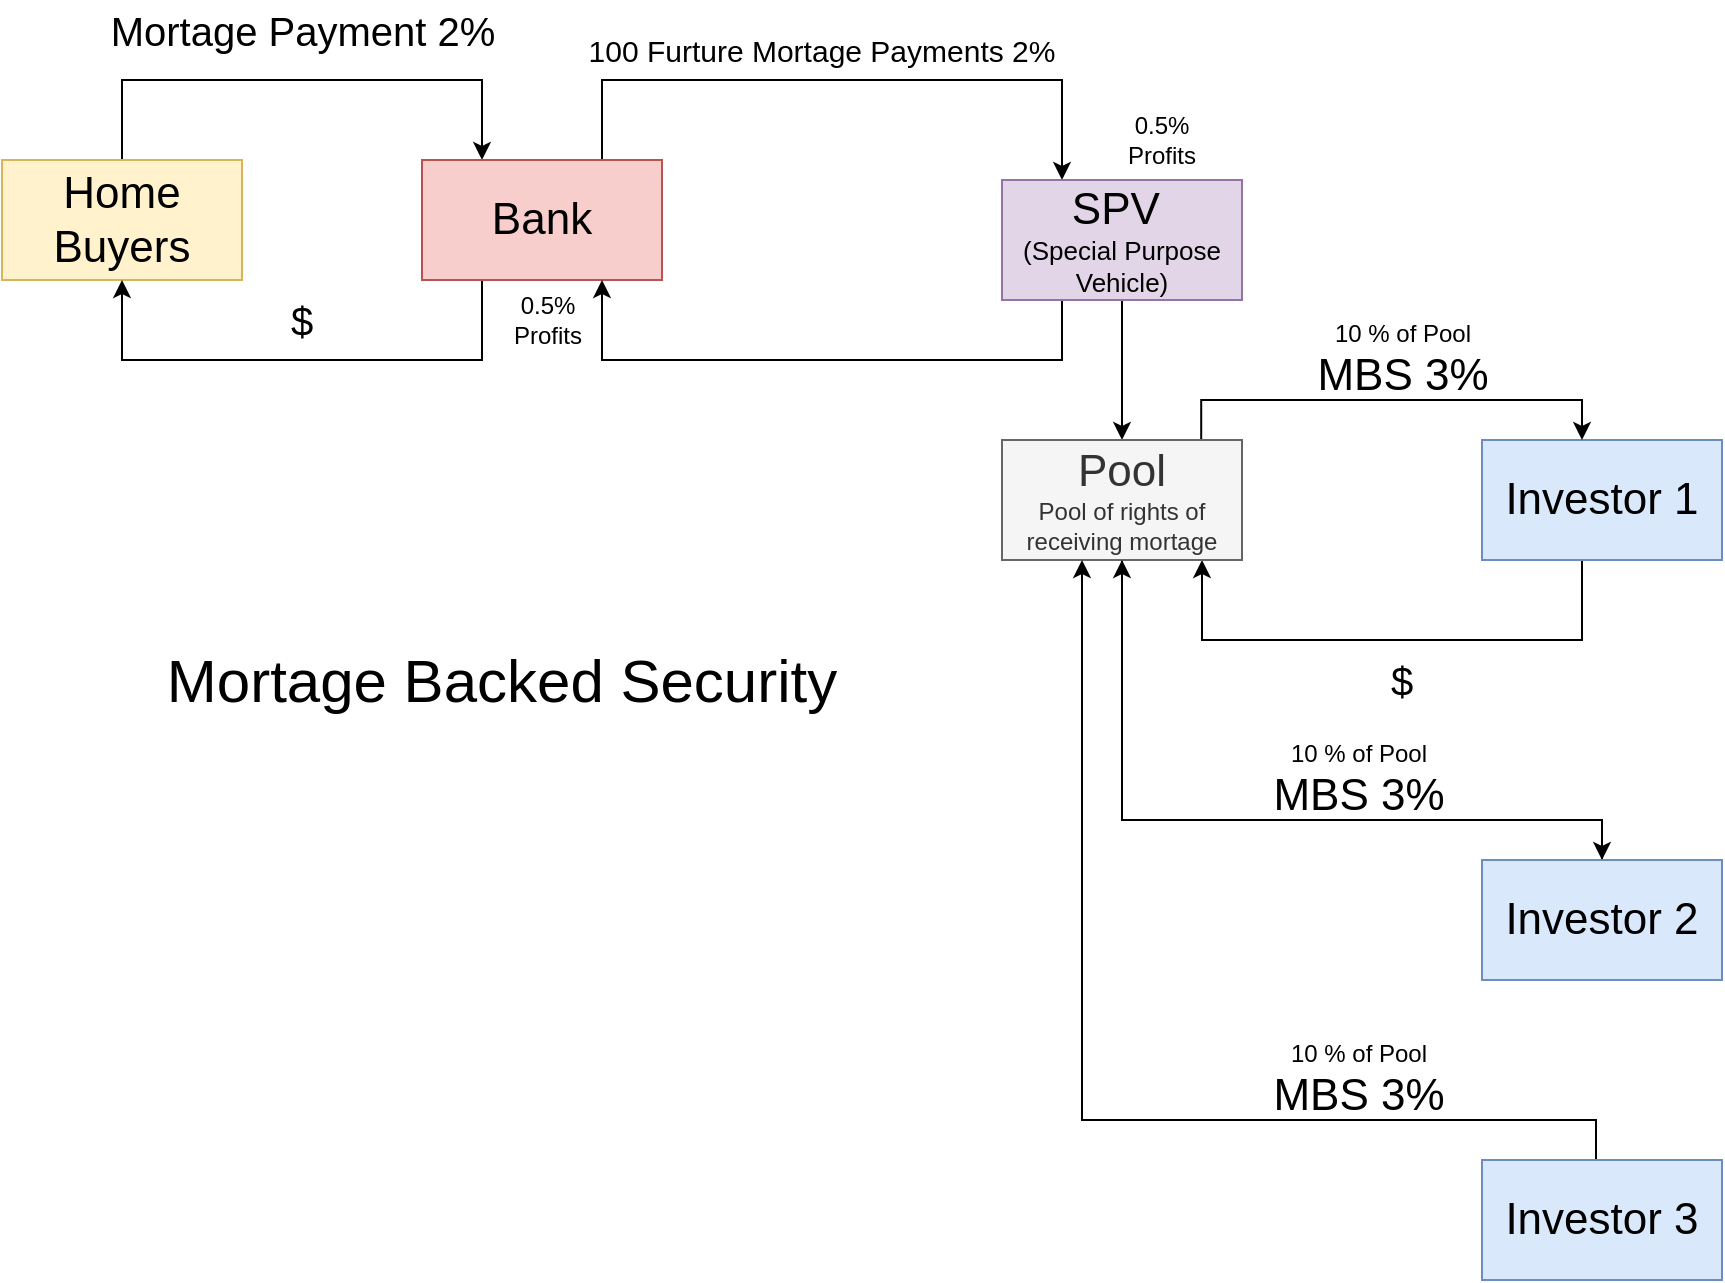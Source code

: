 <mxfile version="14.9.7" type="github"><diagram id="1Yk-YI8GFiDnVbfKPgkq" name="Page-1"><mxGraphModel dx="1038" dy="547" grid="1" gridSize="10" guides="1" tooltips="1" connect="1" arrows="1" fold="1" page="1" pageScale="1" pageWidth="827" pageHeight="1169" math="0" shadow="0"><root><mxCell id="0"/><mxCell id="1" parent="0"/><mxCell id="iqoY-9aOPp8bjEdbcXUK-19" style="edgeStyle=orthogonalEdgeStyle;rounded=0;orthogonalLoop=1;jettySize=auto;html=1;" edge="1" parent="1" source="iqoY-9aOPp8bjEdbcXUK-1" target="iqoY-9aOPp8bjEdbcXUK-3"><mxGeometry relative="1" as="geometry"><Array as="points"><mxPoint x="120" y="370"/><mxPoint x="300" y="370"/></Array></mxGeometry></mxCell><mxCell id="iqoY-9aOPp8bjEdbcXUK-1" value="&lt;font style=&quot;font-size: 22px&quot;&gt;Home Buyers&lt;/font&gt;" style="rounded=0;whiteSpace=wrap;html=1;fillColor=#fff2cc;strokeColor=#d6b656;" vertex="1" parent="1"><mxGeometry x="60" y="410" width="120" height="60" as="geometry"/></mxCell><mxCell id="iqoY-9aOPp8bjEdbcXUK-7" style="edgeStyle=orthogonalEdgeStyle;rounded=0;orthogonalLoop=1;jettySize=auto;html=1;" edge="1" parent="1" source="iqoY-9aOPp8bjEdbcXUK-3" target="iqoY-9aOPp8bjEdbcXUK-6"><mxGeometry relative="1" as="geometry"><Array as="points"><mxPoint x="360" y="370"/><mxPoint x="590" y="370"/></Array></mxGeometry></mxCell><mxCell id="iqoY-9aOPp8bjEdbcXUK-20" style="edgeStyle=orthogonalEdgeStyle;rounded=0;orthogonalLoop=1;jettySize=auto;html=1;" edge="1" parent="1" source="iqoY-9aOPp8bjEdbcXUK-3" target="iqoY-9aOPp8bjEdbcXUK-1"><mxGeometry relative="1" as="geometry"><Array as="points"><mxPoint x="300" y="510"/><mxPoint x="120" y="510"/></Array></mxGeometry></mxCell><mxCell id="iqoY-9aOPp8bjEdbcXUK-3" value="&lt;font style=&quot;font-size: 22px&quot;&gt;Bank&lt;/font&gt;" style="rounded=0;whiteSpace=wrap;html=1;fillColor=#f8cecc;strokeColor=#b85450;" vertex="1" parent="1"><mxGeometry x="270" y="410" width="120" height="60" as="geometry"/></mxCell><mxCell id="iqoY-9aOPp8bjEdbcXUK-8" style="edgeStyle=orthogonalEdgeStyle;rounded=0;orthogonalLoop=1;jettySize=auto;html=1;" edge="1" parent="1" source="iqoY-9aOPp8bjEdbcXUK-6" target="iqoY-9aOPp8bjEdbcXUK-3"><mxGeometry relative="1" as="geometry"><Array as="points"><mxPoint x="590" y="510"/><mxPoint x="360" y="510"/></Array></mxGeometry></mxCell><mxCell id="iqoY-9aOPp8bjEdbcXUK-13" style="edgeStyle=orthogonalEdgeStyle;rounded=0;orthogonalLoop=1;jettySize=auto;html=1;" edge="1" parent="1" source="iqoY-9aOPp8bjEdbcXUK-6" target="iqoY-9aOPp8bjEdbcXUK-12"><mxGeometry relative="1" as="geometry"/></mxCell><mxCell id="iqoY-9aOPp8bjEdbcXUK-6" value="&lt;font&gt;&lt;span style=&quot;font-size: 22px&quot;&gt;SPV&amp;nbsp;&lt;/span&gt;&lt;br&gt;&lt;font style=&quot;font-size: 13px&quot;&gt;(Special Purpose Vehicle)&lt;/font&gt;&lt;br&gt;&lt;/font&gt;" style="rounded=0;whiteSpace=wrap;html=1;fillColor=#e1d5e7;strokeColor=#9673a6;" vertex="1" parent="1"><mxGeometry x="560" y="420" width="120" height="60" as="geometry"/></mxCell><mxCell id="iqoY-9aOPp8bjEdbcXUK-15" style="edgeStyle=orthogonalEdgeStyle;rounded=0;orthogonalLoop=1;jettySize=auto;html=1;" edge="1" parent="1" source="iqoY-9aOPp8bjEdbcXUK-9"><mxGeometry relative="1" as="geometry"><mxPoint x="660" y="610" as="targetPoint"/><Array as="points"><mxPoint x="850" y="650"/><mxPoint x="660" y="650"/><mxPoint x="660" y="610"/></Array></mxGeometry></mxCell><mxCell id="iqoY-9aOPp8bjEdbcXUK-9" value="&lt;font&gt;&lt;span style=&quot;font-size: 22px&quot;&gt;Investor 1&lt;/span&gt;&lt;br&gt;&lt;/font&gt;" style="rounded=0;whiteSpace=wrap;html=1;fillColor=#dae8fc;strokeColor=#6c8ebf;" vertex="1" parent="1"><mxGeometry x="800" y="550" width="120" height="60" as="geometry"/></mxCell><mxCell id="iqoY-9aOPp8bjEdbcXUK-14" style="edgeStyle=orthogonalEdgeStyle;rounded=0;orthogonalLoop=1;jettySize=auto;html=1;exitX=0.83;exitY=0.03;exitDx=0;exitDy=0;exitPerimeter=0;" edge="1" parent="1" source="iqoY-9aOPp8bjEdbcXUK-12" target="iqoY-9aOPp8bjEdbcXUK-9"><mxGeometry relative="1" as="geometry"><mxPoint x="680" y="550" as="sourcePoint"/><Array as="points"><mxPoint x="660" y="530"/><mxPoint x="850" y="530"/></Array></mxGeometry></mxCell><mxCell id="iqoY-9aOPp8bjEdbcXUK-37" style="edgeStyle=orthogonalEdgeStyle;rounded=0;orthogonalLoop=1;jettySize=auto;html=1;" edge="1" parent="1" source="iqoY-9aOPp8bjEdbcXUK-12" target="iqoY-9aOPp8bjEdbcXUK-33"><mxGeometry relative="1" as="geometry"><Array as="points"><mxPoint x="620" y="740"/><mxPoint x="860" y="740"/></Array></mxGeometry></mxCell><mxCell id="iqoY-9aOPp8bjEdbcXUK-12" value="&lt;font&gt;&lt;span style=&quot;font-size: 22px&quot;&gt;Pool&lt;br&gt;&lt;/span&gt;Pool of rights of receiving mortage&lt;br&gt;&lt;/font&gt;" style="rounded=0;whiteSpace=wrap;html=1;fillColor=#f5f5f5;strokeColor=#666666;fontColor=#333333;" vertex="1" parent="1"><mxGeometry x="560" y="550" width="120" height="60" as="geometry"/></mxCell><mxCell id="iqoY-9aOPp8bjEdbcXUK-17" value="&lt;font style=&quot;font-size: 30px&quot;&gt;Mortage Backed Security&lt;/font&gt;" style="text;html=1;strokeColor=none;fillColor=none;align=center;verticalAlign=middle;whiteSpace=wrap;rounded=0;" vertex="1" parent="1"><mxGeometry x="120" y="660" width="380" height="20" as="geometry"/></mxCell><mxCell id="iqoY-9aOPp8bjEdbcXUK-22" value="&lt;font style=&quot;font-size: 20px&quot;&gt;$&lt;/font&gt;" style="text;html=1;strokeColor=none;fillColor=none;align=center;verticalAlign=middle;whiteSpace=wrap;rounded=0;" vertex="1" parent="1"><mxGeometry x="190" y="480" width="40" height="20" as="geometry"/></mxCell><mxCell id="iqoY-9aOPp8bjEdbcXUK-25" value="&lt;font style=&quot;font-size: 20px&quot;&gt;Mortage Payment 2%&lt;/font&gt;" style="text;html=1;strokeColor=none;fillColor=none;align=center;verticalAlign=middle;whiteSpace=wrap;rounded=0;" vertex="1" parent="1"><mxGeometry x="107.5" y="330" width="205" height="30" as="geometry"/></mxCell><mxCell id="iqoY-9aOPp8bjEdbcXUK-26" value="&lt;font style=&quot;font-size: 15px&quot;&gt;100 Furture Mortage Payments 2%&lt;/font&gt;" style="text;html=1;strokeColor=none;fillColor=none;align=center;verticalAlign=middle;whiteSpace=wrap;rounded=0;" vertex="1" parent="1"><mxGeometry x="320" y="340" width="300" height="30" as="geometry"/></mxCell><mxCell id="iqoY-9aOPp8bjEdbcXUK-27" value="&lt;font style=&quot;font-size: 20px&quot;&gt;$&lt;/font&gt;" style="text;html=1;strokeColor=none;fillColor=none;align=center;verticalAlign=middle;whiteSpace=wrap;rounded=0;" vertex="1" parent="1"><mxGeometry x="740" y="660" width="40" height="20" as="geometry"/></mxCell><mxCell id="iqoY-9aOPp8bjEdbcXUK-31" value="0.5% Profits" style="text;html=1;strokeColor=none;fillColor=none;align=center;verticalAlign=middle;whiteSpace=wrap;rounded=0;" vertex="1" parent="1"><mxGeometry x="312.5" y="480" width="40" height="20" as="geometry"/></mxCell><mxCell id="iqoY-9aOPp8bjEdbcXUK-32" value="0.5% Profits" style="text;html=1;strokeColor=none;fillColor=none;align=center;verticalAlign=middle;whiteSpace=wrap;rounded=0;" vertex="1" parent="1"><mxGeometry x="620" y="390" width="40" height="20" as="geometry"/></mxCell><mxCell id="iqoY-9aOPp8bjEdbcXUK-41" style="edgeStyle=orthogonalEdgeStyle;rounded=0;orthogonalLoop=1;jettySize=auto;html=1;" edge="1" parent="1" source="iqoY-9aOPp8bjEdbcXUK-33" target="iqoY-9aOPp8bjEdbcXUK-12"><mxGeometry relative="1" as="geometry"><Array as="points"><mxPoint x="860" y="740"/><mxPoint x="620" y="740"/></Array></mxGeometry></mxCell><mxCell id="iqoY-9aOPp8bjEdbcXUK-33" value="&lt;font&gt;&lt;span style=&quot;font-size: 22px&quot;&gt;Investor 2&lt;/span&gt;&lt;br&gt;&lt;/font&gt;" style="rounded=0;whiteSpace=wrap;html=1;fillColor=#dae8fc;strokeColor=#6c8ebf;" vertex="1" parent="1"><mxGeometry x="800" y="760" width="120" height="60" as="geometry"/></mxCell><mxCell id="iqoY-9aOPp8bjEdbcXUK-34" value="&lt;font&gt;&lt;font style=&quot;font-size: 12px&quot;&gt;10 % of Pool &lt;/font&gt;&lt;br&gt;&lt;span style=&quot;font-size: 22px&quot;&gt;MBS 3%&lt;/span&gt;&lt;/font&gt;" style="text;html=1;strokeColor=none;fillColor=none;align=center;verticalAlign=middle;whiteSpace=wrap;rounded=0;" vertex="1" parent="1"><mxGeometry x="630" y="710" width="217" height="20" as="geometry"/></mxCell><mxCell id="iqoY-9aOPp8bjEdbcXUK-42" style="edgeStyle=orthogonalEdgeStyle;rounded=0;orthogonalLoop=1;jettySize=auto;html=1;" edge="1" parent="1" source="iqoY-9aOPp8bjEdbcXUK-43" target="iqoY-9aOPp8bjEdbcXUK-12"><mxGeometry relative="1" as="geometry"><mxPoint x="617" y="760" as="targetPoint"/><Array as="points"><mxPoint x="857" y="890"/><mxPoint x="600" y="890"/></Array></mxGeometry></mxCell><mxCell id="iqoY-9aOPp8bjEdbcXUK-43" value="&lt;font&gt;&lt;span style=&quot;font-size: 22px&quot;&gt;Investor 3&lt;/span&gt;&lt;br&gt;&lt;/font&gt;" style="rounded=0;whiteSpace=wrap;html=1;fillColor=#dae8fc;strokeColor=#6c8ebf;" vertex="1" parent="1"><mxGeometry x="800" y="910" width="120" height="60" as="geometry"/></mxCell><mxCell id="iqoY-9aOPp8bjEdbcXUK-45" value="&lt;font&gt;&lt;font style=&quot;font-size: 12px&quot;&gt;10 % of Pool &lt;/font&gt;&lt;br&gt;&lt;span style=&quot;font-size: 22px&quot;&gt;MBS 3%&lt;/span&gt;&lt;/font&gt;" style="text;html=1;strokeColor=none;fillColor=none;align=center;verticalAlign=middle;whiteSpace=wrap;rounded=0;" vertex="1" parent="1"><mxGeometry x="651.5" y="500" width="217" height="20" as="geometry"/></mxCell><mxCell id="iqoY-9aOPp8bjEdbcXUK-46" value="&lt;font&gt;&lt;font style=&quot;font-size: 12px&quot;&gt;10 % of Pool &lt;/font&gt;&lt;br&gt;&lt;span style=&quot;font-size: 22px&quot;&gt;MBS 3%&lt;/span&gt;&lt;/font&gt;" style="text;html=1;strokeColor=none;fillColor=none;align=center;verticalAlign=middle;whiteSpace=wrap;rounded=0;" vertex="1" parent="1"><mxGeometry x="630" y="860" width="217" height="20" as="geometry"/></mxCell></root></mxGraphModel></diagram></mxfile>
